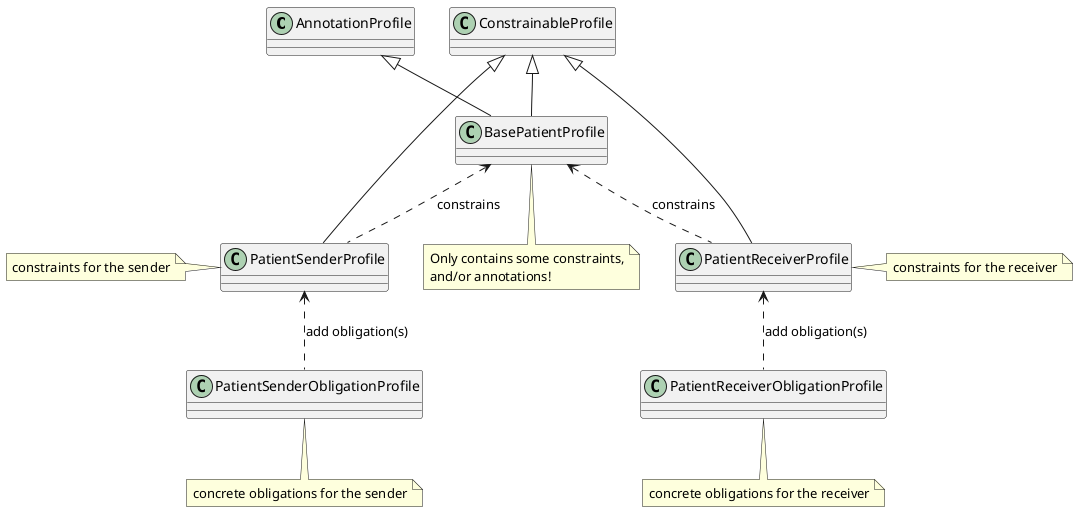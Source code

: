 @startuml

class AnnotationProfile
class ConstrainableProfile

class BasePatientProfile 
Note bottom
Only contains some constraints,
and/or annotations!
end Note
class PatientSenderProfile
Note left
constraints for the sender
end Note
class PatientReceiverProfile
Note right
constraints for the receiver
end Note

AnnotationProfile <|-- BasePatientProfile
ConstrainableProfile <|-- PatientSenderProfile
ConstrainableProfile <|-- PatientReceiverProfile
ConstrainableProfile <|-- BasePatientProfile

class PatientSenderObligationProfile
note bottom
concrete obligations for the sender
end note

class PatientReceiverObligationProfile
Note bottom
concrete obligations for the receiver
end Note

BasePatientProfile <.. PatientSenderProfile : constrains
BasePatientProfile <.. PatientReceiverProfile : constrains

PatientSenderProfile <.. PatientSenderObligationProfile : add obligation(s)
PatientReceiverProfile <.. PatientReceiverObligationProfile : add obligation(s)




@enduml